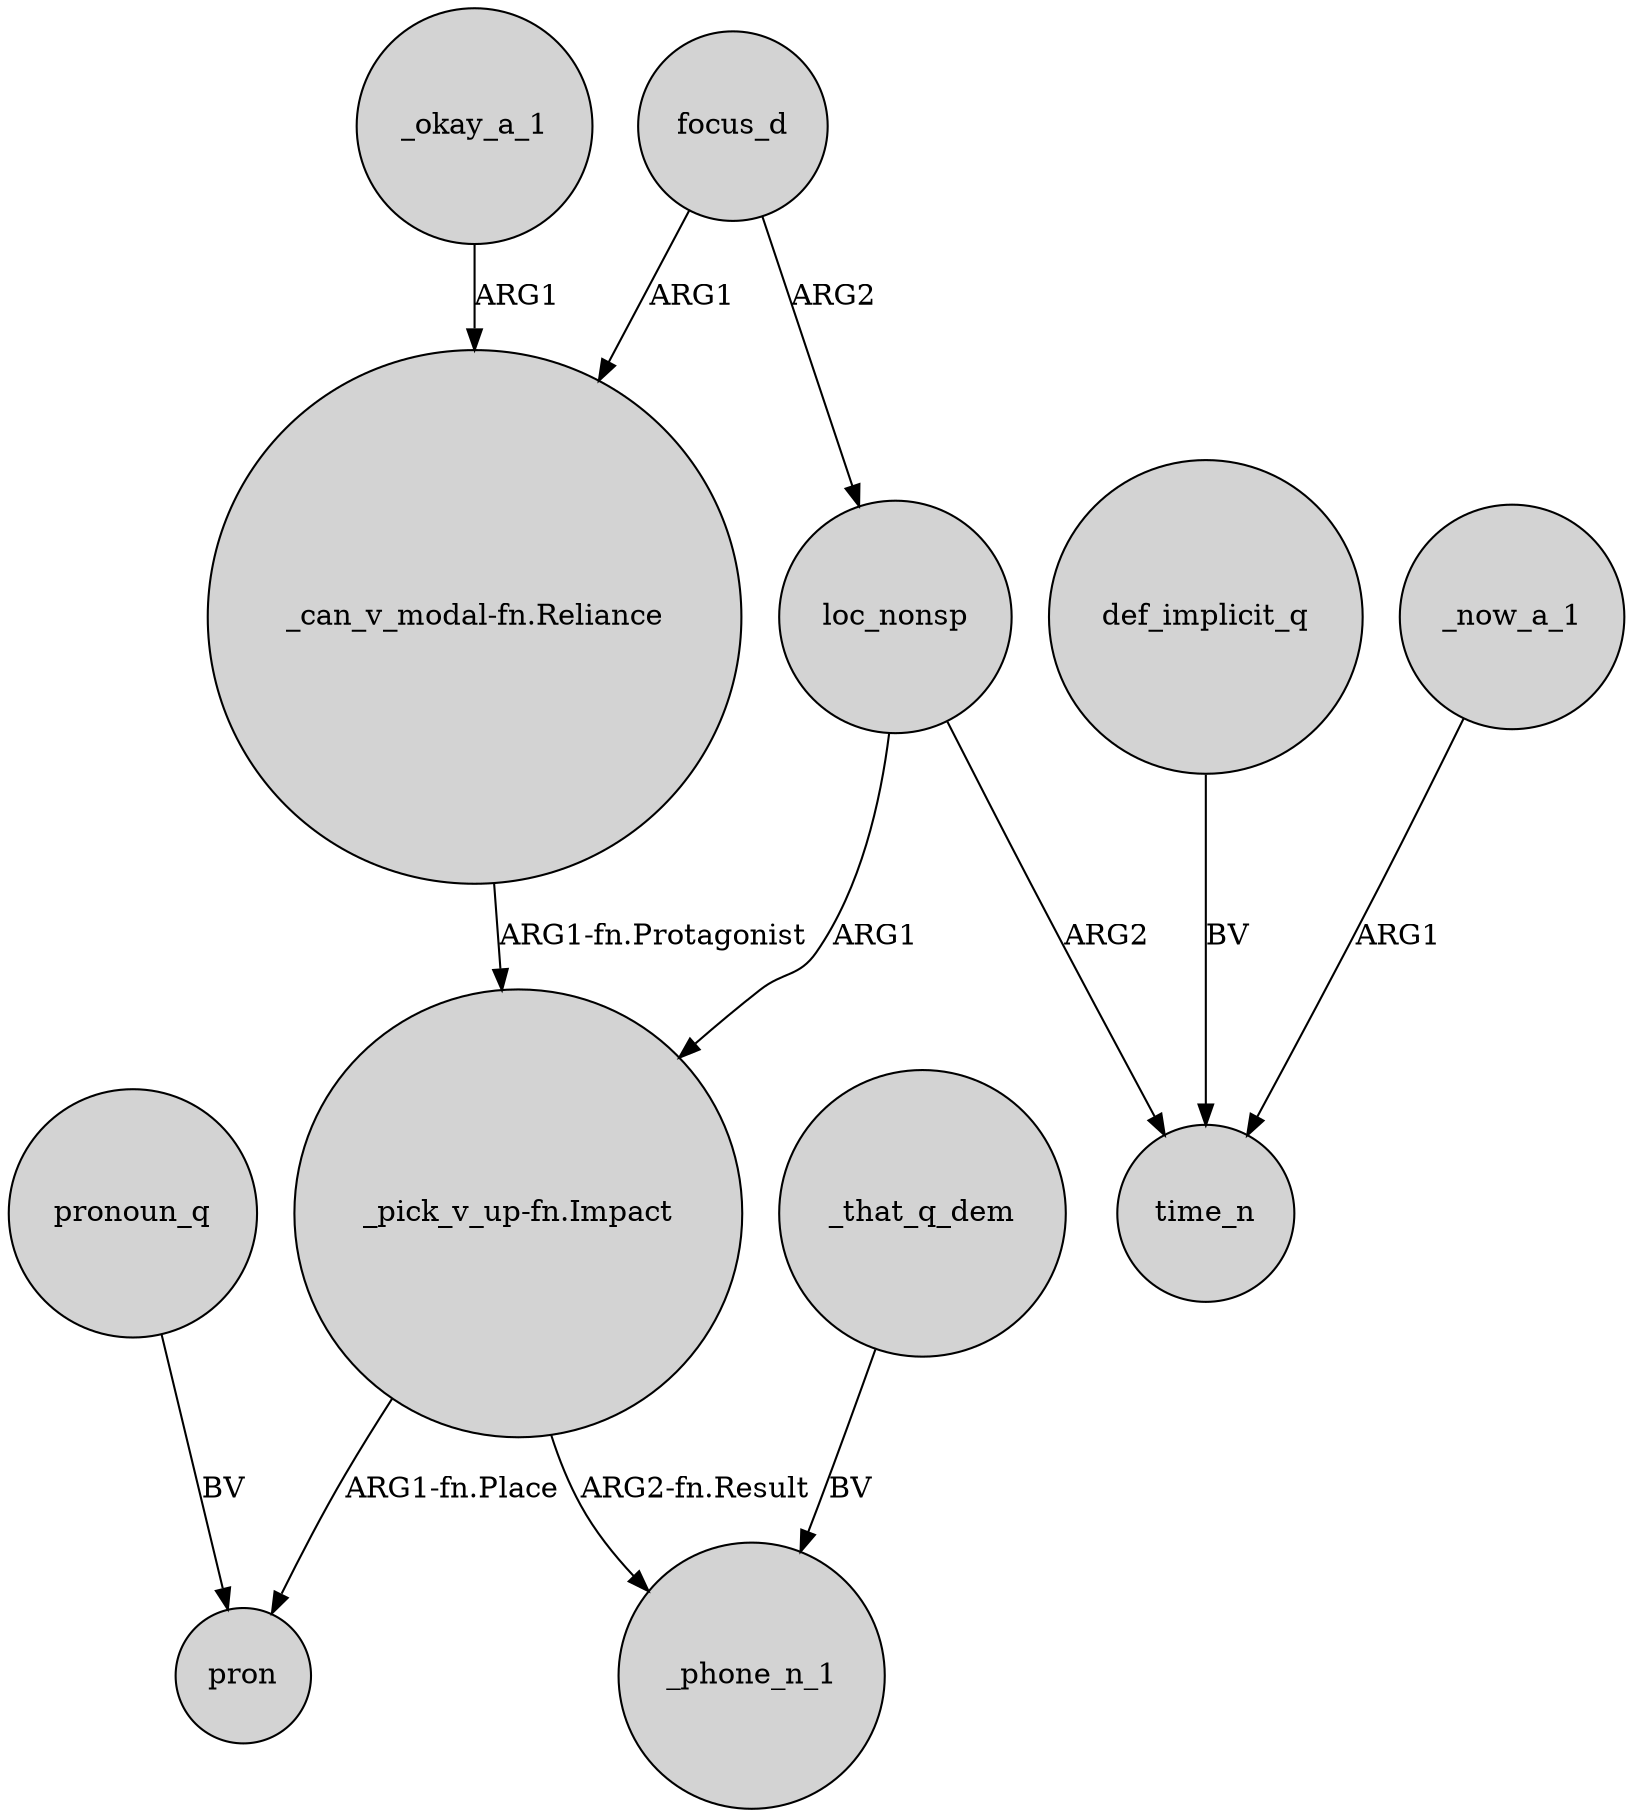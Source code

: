 digraph {
	node [shape=circle style=filled]
	loc_nonsp -> "_pick_v_up-fn.Impact" [label=ARG1]
	"_can_v_modal-fn.Reliance" -> "_pick_v_up-fn.Impact" [label="ARG1-fn.Protagonist"]
	focus_d -> "_can_v_modal-fn.Reliance" [label=ARG1]
	loc_nonsp -> time_n [label=ARG2]
	"_pick_v_up-fn.Impact" -> pron [label="ARG1-fn.Place"]
	focus_d -> loc_nonsp [label=ARG2]
	_okay_a_1 -> "_can_v_modal-fn.Reliance" [label=ARG1]
	_now_a_1 -> time_n [label=ARG1]
	_that_q_dem -> _phone_n_1 [label=BV]
	pronoun_q -> pron [label=BV]
	def_implicit_q -> time_n [label=BV]
	"_pick_v_up-fn.Impact" -> _phone_n_1 [label="ARG2-fn.Result"]
}
